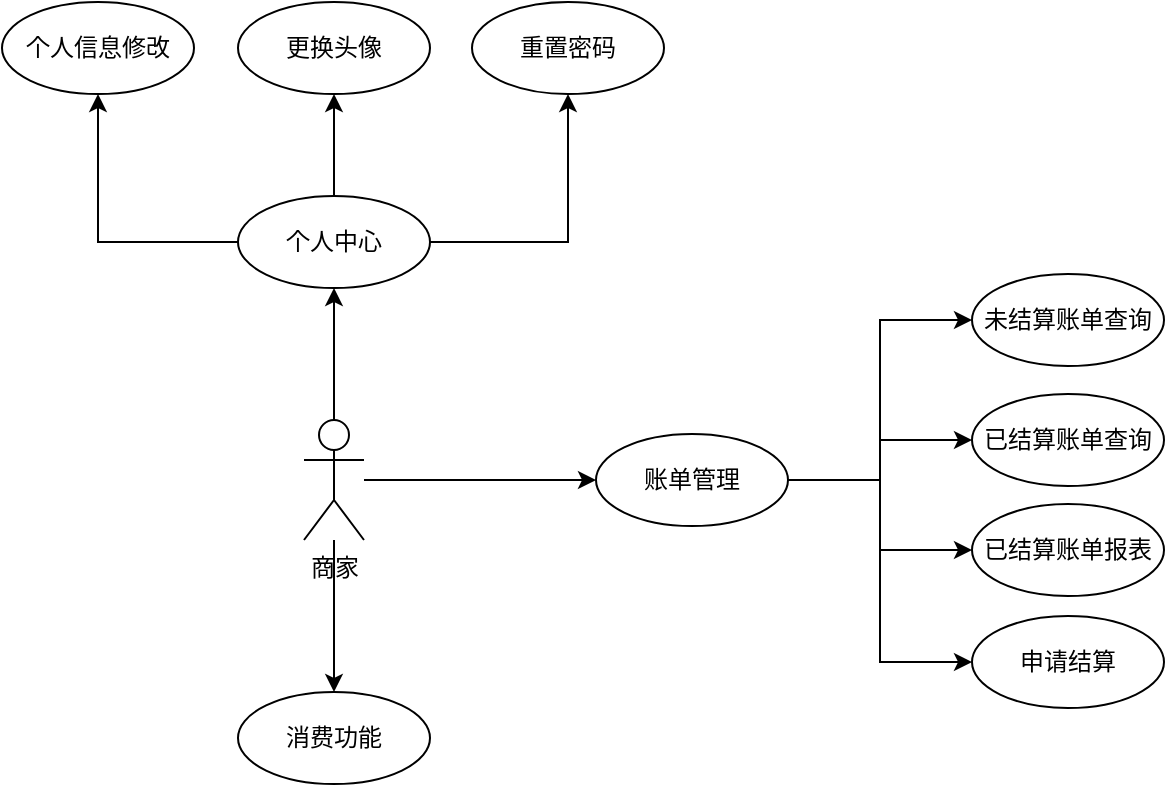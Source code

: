 <mxfile version="24.7.8">
  <diagram name="第 1 页" id="rwZv39C4w_sRKw7Vsx9e">
    <mxGraphModel dx="1195" dy="714" grid="0" gridSize="10" guides="1" tooltips="1" connect="1" arrows="1" fold="1" page="1" pageScale="1" pageWidth="2336" pageHeight="1654" math="0" shadow="0">
      <root>
        <mxCell id="0" />
        <mxCell id="1" parent="0" />
        <mxCell id="Ve-0OviqmU1EHWDldDCG-1" style="edgeStyle=orthogonalEdgeStyle;rounded=0;orthogonalLoop=1;jettySize=auto;html=1;entryX=0;entryY=0.5;entryDx=0;entryDy=0;" edge="1" parent="1" source="Ve-0OviqmU1EHWDldDCG-5" target="Ve-0OviqmU1EHWDldDCG-22">
          <mxGeometry relative="1" as="geometry" />
        </mxCell>
        <mxCell id="Ve-0OviqmU1EHWDldDCG-2" style="edgeStyle=orthogonalEdgeStyle;rounded=0;orthogonalLoop=1;jettySize=auto;html=1;entryX=0.5;entryY=1;entryDx=0;entryDy=0;" edge="1" parent="1" source="Ve-0OviqmU1EHWDldDCG-5" target="Ve-0OviqmU1EHWDldDCG-8">
          <mxGeometry relative="1" as="geometry" />
        </mxCell>
        <mxCell id="Ve-0OviqmU1EHWDldDCG-4" style="edgeStyle=orthogonalEdgeStyle;rounded=0;orthogonalLoop=1;jettySize=auto;html=1;entryX=0.5;entryY=0;entryDx=0;entryDy=0;" edge="1" parent="1" source="Ve-0OviqmU1EHWDldDCG-5" target="Ve-0OviqmU1EHWDldDCG-44">
          <mxGeometry relative="1" as="geometry" />
        </mxCell>
        <mxCell id="Ve-0OviqmU1EHWDldDCG-5" value="商家" style="shape=umlActor;verticalLabelPosition=bottom;verticalAlign=top;html=1;outlineConnect=0;" vertex="1" parent="1">
          <mxGeometry x="1033" y="455" width="30" height="60" as="geometry" />
        </mxCell>
        <mxCell id="Ve-0OviqmU1EHWDldDCG-6" style="edgeStyle=orthogonalEdgeStyle;rounded=0;orthogonalLoop=1;jettySize=auto;html=1;entryX=0.5;entryY=1;entryDx=0;entryDy=0;" edge="1" parent="1" source="Ve-0OviqmU1EHWDldDCG-8" target="Ve-0OviqmU1EHWDldDCG-12">
          <mxGeometry relative="1" as="geometry" />
        </mxCell>
        <mxCell id="Ve-0OviqmU1EHWDldDCG-7" style="edgeStyle=orthogonalEdgeStyle;rounded=0;orthogonalLoop=1;jettySize=auto;html=1;entryX=0.5;entryY=1;entryDx=0;entryDy=0;" edge="1" parent="1" source="Ve-0OviqmU1EHWDldDCG-8" target="Ve-0OviqmU1EHWDldDCG-16">
          <mxGeometry relative="1" as="geometry" />
        </mxCell>
        <mxCell id="Ve-0OviqmU1EHWDldDCG-51" style="edgeStyle=orthogonalEdgeStyle;rounded=0;orthogonalLoop=1;jettySize=auto;html=1;entryX=0.5;entryY=1;entryDx=0;entryDy=0;" edge="1" parent="1" source="Ve-0OviqmU1EHWDldDCG-8" target="Ve-0OviqmU1EHWDldDCG-48">
          <mxGeometry relative="1" as="geometry" />
        </mxCell>
        <mxCell id="Ve-0OviqmU1EHWDldDCG-8" value="个人中心" style="ellipse;whiteSpace=wrap;html=1;" vertex="1" parent="1">
          <mxGeometry x="1000" y="343" width="96" height="46" as="geometry" />
        </mxCell>
        <mxCell id="Ve-0OviqmU1EHWDldDCG-12" value="个人信息修改" style="ellipse;whiteSpace=wrap;html=1;" vertex="1" parent="1">
          <mxGeometry x="882" y="246" width="96" height="46" as="geometry" />
        </mxCell>
        <mxCell id="Ve-0OviqmU1EHWDldDCG-16" value="重置密码" style="ellipse;whiteSpace=wrap;html=1;" vertex="1" parent="1">
          <mxGeometry x="1117" y="246" width="96" height="46" as="geometry" />
        </mxCell>
        <mxCell id="Ve-0OviqmU1EHWDldDCG-17" style="edgeStyle=orthogonalEdgeStyle;rounded=0;orthogonalLoop=1;jettySize=auto;html=1;exitX=1;exitY=0.5;exitDx=0;exitDy=0;entryX=0;entryY=0.5;entryDx=0;entryDy=0;" edge="1" parent="1" source="Ve-0OviqmU1EHWDldDCG-22" target="Ve-0OviqmU1EHWDldDCG-30">
          <mxGeometry relative="1" as="geometry" />
        </mxCell>
        <mxCell id="Ve-0OviqmU1EHWDldDCG-18" style="edgeStyle=orthogonalEdgeStyle;rounded=0;orthogonalLoop=1;jettySize=auto;html=1;entryX=0;entryY=0.5;entryDx=0;entryDy=0;" edge="1" parent="1" source="Ve-0OviqmU1EHWDldDCG-22" target="Ve-0OviqmU1EHWDldDCG-31">
          <mxGeometry relative="1" as="geometry" />
        </mxCell>
        <mxCell id="Ve-0OviqmU1EHWDldDCG-19" style="edgeStyle=orthogonalEdgeStyle;rounded=0;orthogonalLoop=1;jettySize=auto;html=1;entryX=0;entryY=0.5;entryDx=0;entryDy=0;" edge="1" parent="1" source="Ve-0OviqmU1EHWDldDCG-22" target="Ve-0OviqmU1EHWDldDCG-34">
          <mxGeometry relative="1" as="geometry" />
        </mxCell>
        <mxCell id="Ve-0OviqmU1EHWDldDCG-52" style="edgeStyle=orthogonalEdgeStyle;rounded=0;orthogonalLoop=1;jettySize=auto;html=1;entryX=0;entryY=0.5;entryDx=0;entryDy=0;" edge="1" parent="1" source="Ve-0OviqmU1EHWDldDCG-22" target="Ve-0OviqmU1EHWDldDCG-32">
          <mxGeometry relative="1" as="geometry" />
        </mxCell>
        <mxCell id="Ve-0OviqmU1EHWDldDCG-22" value="账单管理" style="ellipse;whiteSpace=wrap;html=1;" vertex="1" parent="1">
          <mxGeometry x="1179" y="462" width="96" height="46" as="geometry" />
        </mxCell>
        <mxCell id="Ve-0OviqmU1EHWDldDCG-30" value="未结算账单查询" style="ellipse;whiteSpace=wrap;html=1;" vertex="1" parent="1">
          <mxGeometry x="1367" y="382" width="96" height="46" as="geometry" />
        </mxCell>
        <mxCell id="Ve-0OviqmU1EHWDldDCG-31" value="已结算账单查询" style="ellipse;whiteSpace=wrap;html=1;" vertex="1" parent="1">
          <mxGeometry x="1367" y="442" width="96" height="46" as="geometry" />
        </mxCell>
        <mxCell id="Ve-0OviqmU1EHWDldDCG-32" value="申请结算" style="ellipse;whiteSpace=wrap;html=1;" vertex="1" parent="1">
          <mxGeometry x="1367" y="553" width="96" height="46" as="geometry" />
        </mxCell>
        <mxCell id="Ve-0OviqmU1EHWDldDCG-34" value="已结算账单报表" style="ellipse;whiteSpace=wrap;html=1;" vertex="1" parent="1">
          <mxGeometry x="1367" y="497" width="96" height="46" as="geometry" />
        </mxCell>
        <mxCell id="Ve-0OviqmU1EHWDldDCG-41" style="edgeStyle=orthogonalEdgeStyle;rounded=0;orthogonalLoop=1;jettySize=auto;html=1;exitX=0.5;exitY=1;exitDx=0;exitDy=0;" edge="1" parent="1" source="Ve-0OviqmU1EHWDldDCG-34" target="Ve-0OviqmU1EHWDldDCG-34">
          <mxGeometry relative="1" as="geometry" />
        </mxCell>
        <mxCell id="Ve-0OviqmU1EHWDldDCG-44" value="消费功能" style="ellipse;whiteSpace=wrap;html=1;" vertex="1" parent="1">
          <mxGeometry x="1000" y="591" width="96" height="46" as="geometry" />
        </mxCell>
        <mxCell id="Ve-0OviqmU1EHWDldDCG-48" value="更换头像" style="ellipse;whiteSpace=wrap;html=1;" vertex="1" parent="1">
          <mxGeometry x="1000" y="246" width="96" height="46" as="geometry" />
        </mxCell>
      </root>
    </mxGraphModel>
  </diagram>
</mxfile>

